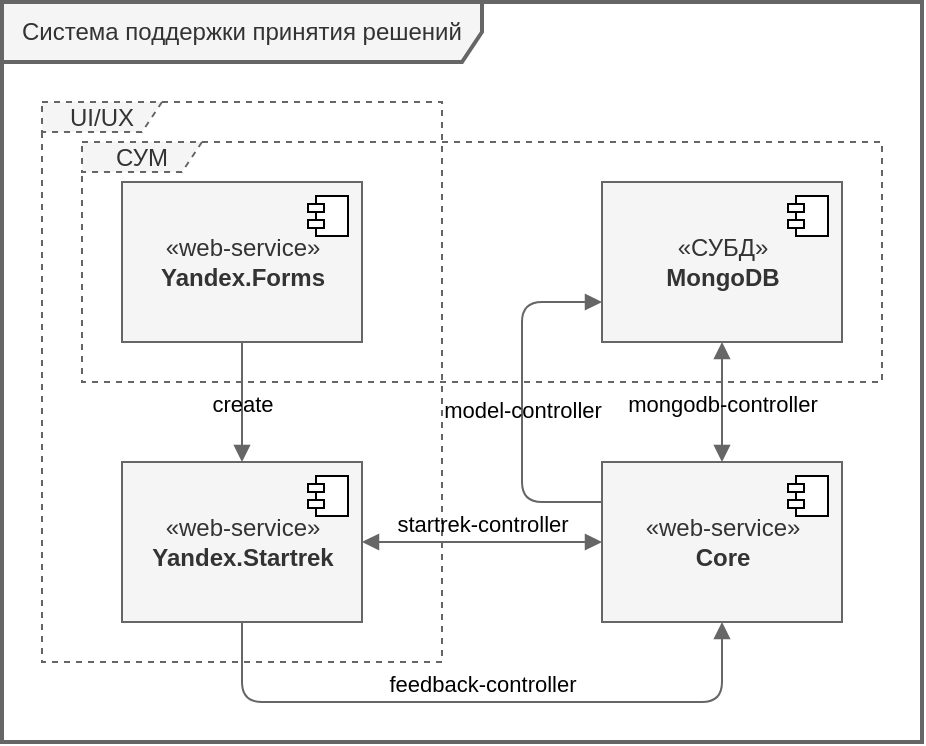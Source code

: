 <mxfile version="13.1.3">
    <diagram id="6hGFLwfOUW9BJ-s0fimq" name="Page-1">
        <mxGraphModel dx="1533" dy="628" grid="0" gridSize="10" guides="1" tooltips="1" connect="1" arrows="1" fold="1" page="1" pageScale="1" pageWidth="827" pageHeight="1169" background="#ffffff" math="0" shadow="0">
            <root>
                <mxCell id="0"/>
                <mxCell id="1" parent="0"/>
                <mxCell id="2" value="Система поддержки принятия решений" style="shape=umlFrame;whiteSpace=wrap;html=1;width=240;height=30;swimlaneFillColor=none;strokeWidth=2;fillColor=#f5f5f5;strokeColor=#666666;fontColor=#333333;" vertex="1" parent="1">
                    <mxGeometry x="-820" y="10" width="460" height="370" as="geometry"/>
                </mxCell>
                <mxCell id="7" value="«web-service»&lt;br&gt;&lt;b&gt;Yandex.Forms&lt;/b&gt;" style="html=1;dropTarget=0;fillColor=#f5f5f5;strokeColor=#666666;fontColor=#333333;" vertex="1" parent="1">
                    <mxGeometry x="-760" y="100" width="120" height="80" as="geometry"/>
                </mxCell>
                <mxCell id="8" value="" style="shape=component;jettyWidth=8;jettyHeight=4;" vertex="1" parent="7">
                    <mxGeometry x="1" width="20" height="20" relative="1" as="geometry">
                        <mxPoint x="-27" y="7" as="offset"/>
                    </mxGeometry>
                </mxCell>
                <mxCell id="9" value="«web-service»&lt;br&gt;&lt;b&gt;Yandex.Startrek&lt;/b&gt;" style="html=1;dropTarget=0;fillColor=#f5f5f5;strokeColor=#666666;fontColor=#333333;" vertex="1" parent="1">
                    <mxGeometry x="-760" y="240" width="120" height="80" as="geometry"/>
                </mxCell>
                <mxCell id="10" value="" style="shape=component;jettyWidth=8;jettyHeight=4;" vertex="1" parent="9">
                    <mxGeometry x="1" width="20" height="20" relative="1" as="geometry">
                        <mxPoint x="-27" y="7" as="offset"/>
                    </mxGeometry>
                </mxCell>
                <mxCell id="12" value="«web-service»&lt;br&gt;&lt;b&gt;Core&lt;/b&gt;" style="html=1;dropTarget=0;fillColor=#f5f5f5;strokeColor=#666666;fontColor=#333333;" vertex="1" parent="1">
                    <mxGeometry x="-520" y="240" width="120" height="80" as="geometry"/>
                </mxCell>
                <mxCell id="13" value="" style="shape=component;jettyWidth=8;jettyHeight=4;" vertex="1" parent="12">
                    <mxGeometry x="1" width="20" height="20" relative="1" as="geometry">
                        <mxPoint x="-27" y="7" as="offset"/>
                    </mxGeometry>
                </mxCell>
                <mxCell id="14" value="UI/UX" style="shape=umlFrame;whiteSpace=wrap;html=1;width=60;height=15;dashed=1;labelPosition=center;verticalLabelPosition=middle;align=center;verticalAlign=middle;fillColor=#f5f5f5;strokeColor=#666666;fontColor=#333333;" vertex="1" parent="1">
                    <mxGeometry x="-800" y="60" width="200" height="280" as="geometry"/>
                </mxCell>
                <mxCell id="15" value="«СУБД»&lt;br&gt;&lt;b&gt;MongoDB&lt;/b&gt;" style="html=1;dropTarget=0;fillColor=#f5f5f5;strokeColor=#666666;fontColor=#333333;" vertex="1" parent="1">
                    <mxGeometry x="-520" y="100" width="120" height="80" as="geometry"/>
                </mxCell>
                <mxCell id="16" value="" style="shape=component;jettyWidth=8;jettyHeight=4;" vertex="1" parent="15">
                    <mxGeometry x="1" width="20" height="20" relative="1" as="geometry">
                        <mxPoint x="-27" y="7" as="offset"/>
                    </mxGeometry>
                </mxCell>
                <mxCell id="17" value="create" style="html=1;verticalAlign=bottom;endArrow=block;exitX=0.5;exitY=1;exitDx=0;exitDy=0;entryX=0.5;entryY=0;entryDx=0;entryDy=0;fillColor=#f5f5f5;strokeColor=#666666;labelBackgroundColor=none;fontColor=#000000;" edge="1" parent="1" source="7" target="9">
                    <mxGeometry x="0.333" width="80" relative="1" as="geometry">
                        <mxPoint x="-490" y="320" as="sourcePoint"/>
                        <mxPoint x="-410" y="320" as="targetPoint"/>
                        <mxPoint as="offset"/>
                    </mxGeometry>
                </mxCell>
                <mxCell id="18" value="startrek-controller" style="html=1;verticalAlign=bottom;endArrow=block;exitX=1;exitY=0.5;exitDx=0;exitDy=0;entryX=0;entryY=0.5;entryDx=0;entryDy=0;startArrow=block;startFill=1;fillColor=#f5f5f5;strokeColor=#666666;fontColor=#000000;labelBackgroundColor=none;" edge="1" parent="1" source="9" target="12">
                    <mxGeometry width="80" relative="1" as="geometry">
                        <mxPoint x="-490" y="320" as="sourcePoint"/>
                        <mxPoint x="-410" y="320" as="targetPoint"/>
                    </mxGeometry>
                </mxCell>
                <mxCell id="19" value="СУМ" style="shape=umlFrame;whiteSpace=wrap;html=1;dashed=1;width=60;height=15;fillColor=#f5f5f5;strokeColor=#666666;fontColor=#333333;" vertex="1" parent="1">
                    <mxGeometry x="-780" y="80" width="400" height="120" as="geometry"/>
                </mxCell>
                <mxCell id="21" value="mongodb-controller" style="html=1;verticalAlign=bottom;endArrow=block;exitX=0.5;exitY=0;exitDx=0;exitDy=0;entryX=0.5;entryY=1;entryDx=0;entryDy=0;startArrow=block;startFill=1;fillColor=#f5f5f5;strokeColor=#666666;labelBackgroundColor=none;fontColor=#000000;" edge="1" parent="1" source="12" target="15">
                    <mxGeometry x="-0.333" width="80" relative="1" as="geometry">
                        <mxPoint x="-560" y="430" as="sourcePoint"/>
                        <mxPoint x="-480" y="430" as="targetPoint"/>
                        <mxPoint as="offset"/>
                    </mxGeometry>
                </mxCell>
                <mxCell id="22" value="feedback-controller" style="html=1;verticalAlign=bottom;endArrow=block;exitX=0.5;exitY=1;exitDx=0;exitDy=0;entryX=0.5;entryY=1;entryDx=0;entryDy=0;fillColor=#f5f5f5;strokeColor=#666666;labelBackgroundColor=none;fontColor=#000000;" edge="1" parent="1" source="9" target="12">
                    <mxGeometry width="80" relative="1" as="geometry">
                        <mxPoint x="-690" y="470" as="sourcePoint"/>
                        <mxPoint x="-610" y="470" as="targetPoint"/>
                        <Array as="points">
                            <mxPoint x="-700" y="360"/>
                            <mxPoint x="-460" y="360"/>
                        </Array>
                    </mxGeometry>
                </mxCell>
                <mxCell id="24" value="model-controller" style="html=1;verticalAlign=bottom;endArrow=block;labelBackgroundColor=none;fontColor=#000000;fillColor=#f5f5f5;strokeColor=#666666;entryX=0;entryY=0.75;entryDx=0;entryDy=0;exitX=0;exitY=0.25;exitDx=0;exitDy=0;" edge="1" parent="1" source="12" target="15">
                    <mxGeometry x="-0.25" y="-10" width="80" relative="1" as="geometry">
                        <mxPoint x="-630" y="194.6" as="sourcePoint"/>
                        <mxPoint x="-550" y="194.6" as="targetPoint"/>
                        <Array as="points">
                            <mxPoint x="-560" y="260"/>
                            <mxPoint x="-560" y="160"/>
                        </Array>
                        <mxPoint x="-10" y="-10" as="offset"/>
                    </mxGeometry>
                </mxCell>
            </root>
        </mxGraphModel>
    </diagram>
</mxfile>
